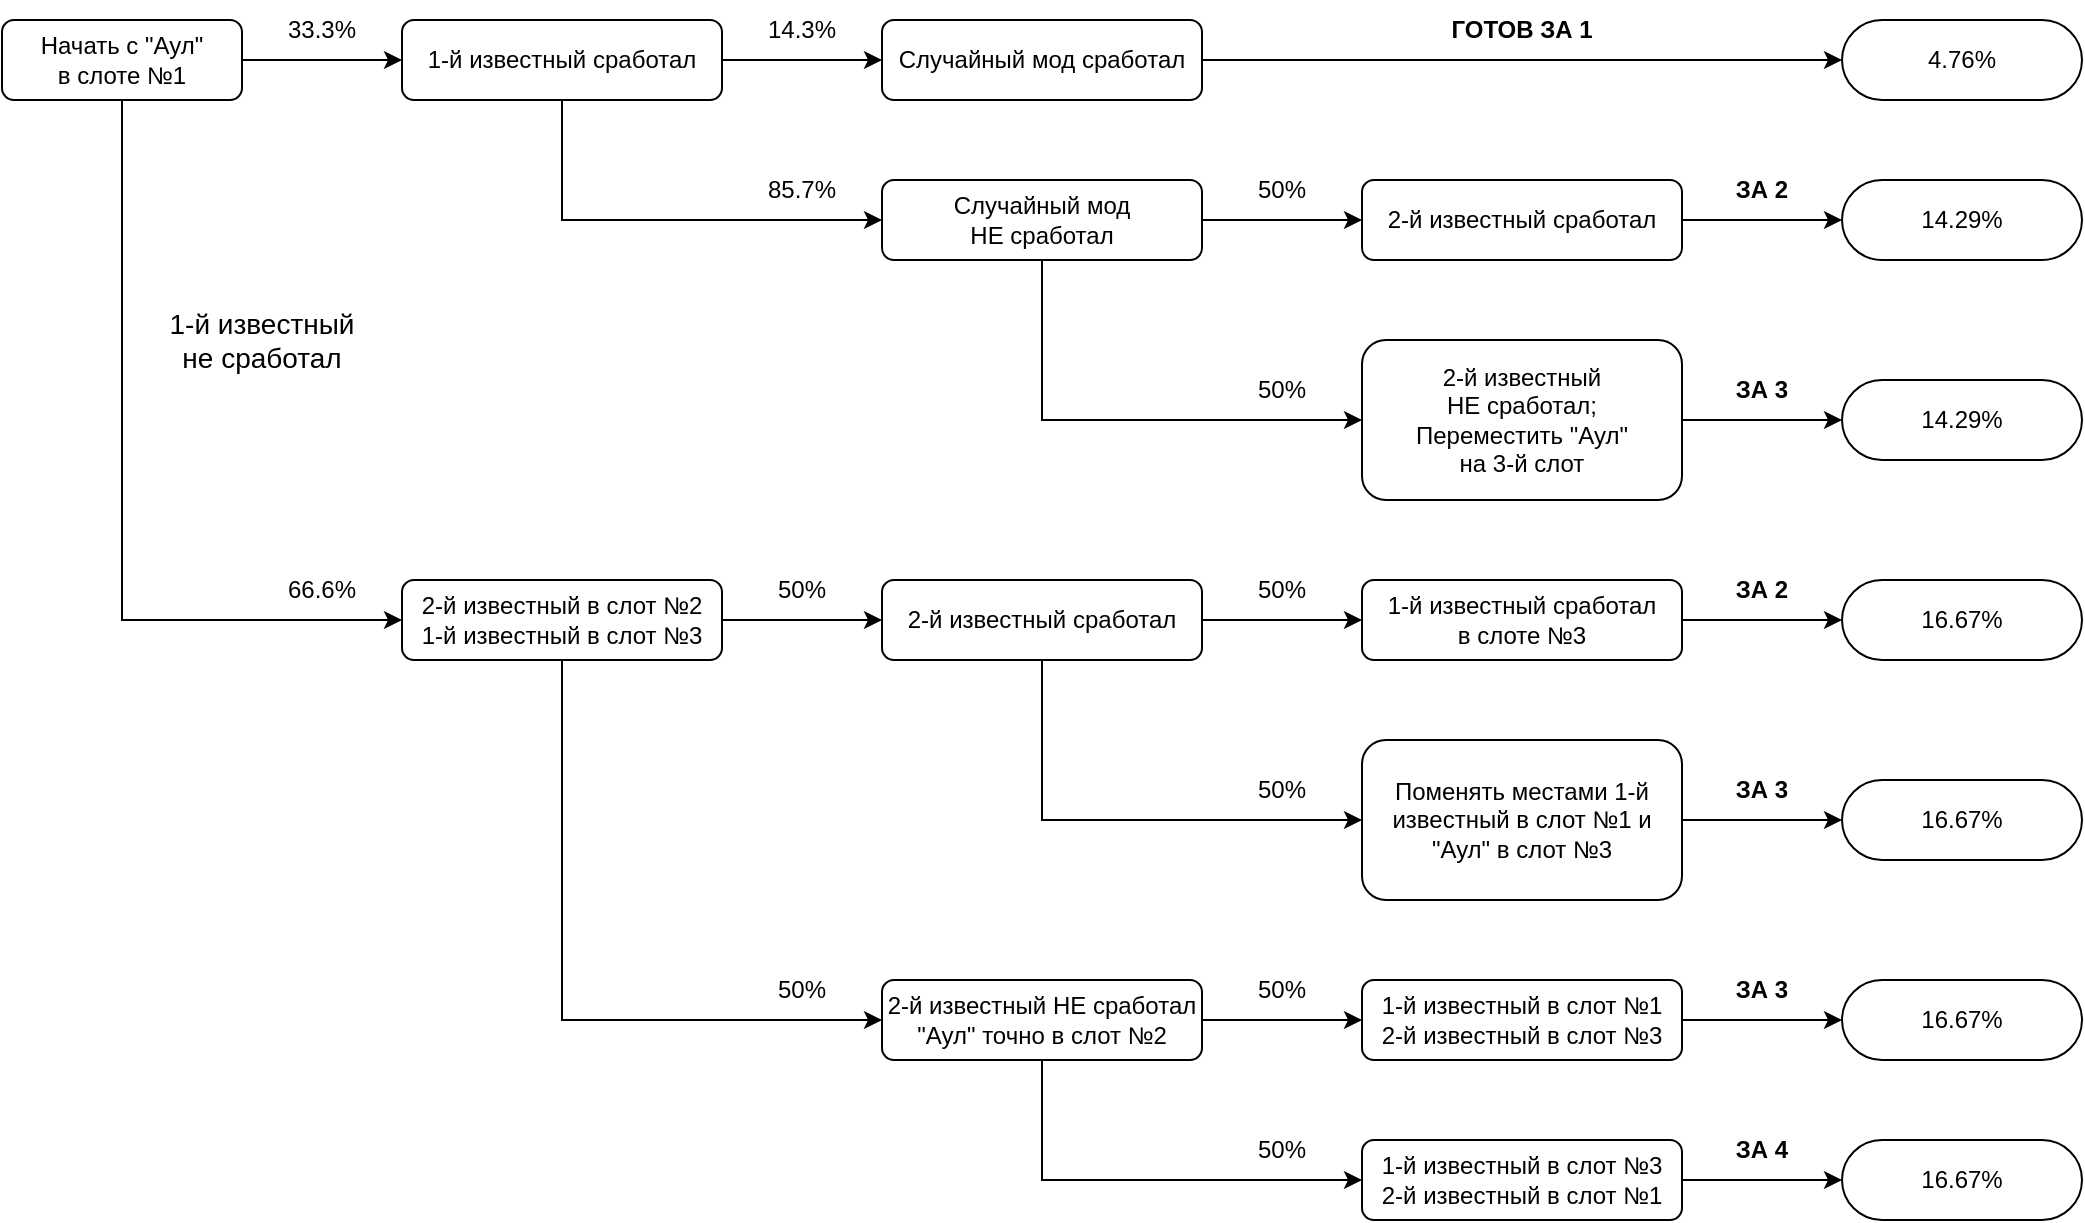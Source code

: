 <mxfile version="26.2.3">
  <diagram name="Страница — 1" id="rTsru66jcaErksvdFoFt">
    <mxGraphModel dx="1428" dy="769" grid="1" gridSize="10" guides="1" tooltips="1" connect="1" arrows="1" fold="1" page="1" pageScale="1" pageWidth="827" pageHeight="1169" math="0" shadow="0">
      <root>
        <mxCell id="0" />
        <mxCell id="1" parent="0" />
        <mxCell id="97fda4tvgliUyuYsYdo3-4" style="edgeStyle=orthogonalEdgeStyle;rounded=0;orthogonalLoop=1;jettySize=auto;html=1;exitX=1;exitY=0.5;exitDx=0;exitDy=0;" parent="1" source="97fda4tvgliUyuYsYdo3-1" target="97fda4tvgliUyuYsYdo3-2" edge="1">
          <mxGeometry relative="1" as="geometry" />
        </mxCell>
        <mxCell id="uQOkkvbZhb9CwiOwtQ7e-18" style="edgeStyle=orthogonalEdgeStyle;rounded=0;orthogonalLoop=1;jettySize=auto;html=1;exitX=0.5;exitY=1;exitDx=0;exitDy=0;entryX=0;entryY=0.5;entryDx=0;entryDy=0;" edge="1" parent="1" source="97fda4tvgliUyuYsYdo3-1" target="uQOkkvbZhb9CwiOwtQ7e-17">
          <mxGeometry relative="1" as="geometry" />
        </mxCell>
        <mxCell id="97fda4tvgliUyuYsYdo3-1" value="&lt;div&gt;Начать с &quot;Аул&quot;&lt;/div&gt;&lt;div&gt;в слоте №1&lt;/div&gt;" style="rounded=1;whiteSpace=wrap;html=1;" parent="1" vertex="1">
          <mxGeometry x="40" y="40" width="120" height="40" as="geometry" />
        </mxCell>
        <mxCell id="97fda4tvgliUyuYsYdo3-6" style="edgeStyle=orthogonalEdgeStyle;rounded=0;orthogonalLoop=1;jettySize=auto;html=1;exitX=1;exitY=0.5;exitDx=0;exitDy=0;entryX=0;entryY=0.5;entryDx=0;entryDy=0;" parent="1" source="97fda4tvgliUyuYsYdo3-2" target="97fda4tvgliUyuYsYdo3-5" edge="1">
          <mxGeometry relative="1" as="geometry" />
        </mxCell>
        <mxCell id="uQOkkvbZhb9CwiOwtQ7e-4" style="edgeStyle=orthogonalEdgeStyle;rounded=0;orthogonalLoop=1;jettySize=auto;html=1;exitX=0.5;exitY=1;exitDx=0;exitDy=0;entryX=0;entryY=0.5;entryDx=0;entryDy=0;" edge="1" parent="1" source="97fda4tvgliUyuYsYdo3-2" target="uQOkkvbZhb9CwiOwtQ7e-2">
          <mxGeometry relative="1" as="geometry" />
        </mxCell>
        <mxCell id="97fda4tvgliUyuYsYdo3-2" value="&lt;div&gt;1-й известный сработал&lt;/div&gt;" style="rounded=1;whiteSpace=wrap;html=1;" parent="1" vertex="1">
          <mxGeometry x="240" y="40" width="160" height="40" as="geometry" />
        </mxCell>
        <mxCell id="97fda4tvgliUyuYsYdo3-8" style="edgeStyle=orthogonalEdgeStyle;rounded=0;orthogonalLoop=1;jettySize=auto;html=1;exitX=1;exitY=0.5;exitDx=0;exitDy=0;entryX=0;entryY=0.5;entryDx=0;entryDy=0;" parent="1" source="97fda4tvgliUyuYsYdo3-5" target="97fda4tvgliUyuYsYdo3-7" edge="1">
          <mxGeometry relative="1" as="geometry" />
        </mxCell>
        <mxCell id="97fda4tvgliUyuYsYdo3-5" value="&lt;div&gt;Случайный мод сработал&lt;/div&gt;" style="rounded=1;whiteSpace=wrap;html=1;" parent="1" vertex="1">
          <mxGeometry x="480" y="40" width="160" height="40" as="geometry" />
        </mxCell>
        <mxCell id="97fda4tvgliUyuYsYdo3-7" value="4.76%" style="rounded=1;whiteSpace=wrap;html=1;arcSize=50;" parent="1" vertex="1">
          <mxGeometry x="960" y="40" width="120" height="40" as="geometry" />
        </mxCell>
        <mxCell id="97fda4tvgliUyuYsYdo3-9" value="85.7%" style="text;html=1;align=center;verticalAlign=middle;whiteSpace=wrap;rounded=0;" parent="1" vertex="1">
          <mxGeometry x="400" y="110" width="80" height="30" as="geometry" />
        </mxCell>
        <mxCell id="97fda4tvgliUyuYsYdo3-10" value="33.3%" style="text;html=1;align=center;verticalAlign=middle;whiteSpace=wrap;rounded=0;" parent="1" vertex="1">
          <mxGeometry x="160" y="30" width="80" height="30" as="geometry" />
        </mxCell>
        <mxCell id="uQOkkvbZhb9CwiOwtQ7e-1" value="&lt;b&gt;ГОТОВ ЗА 1&lt;/b&gt;" style="text;html=1;align=center;verticalAlign=middle;whiteSpace=wrap;rounded=0;" vertex="1" parent="1">
          <mxGeometry x="640" y="30" width="320" height="30" as="geometry" />
        </mxCell>
        <mxCell id="uQOkkvbZhb9CwiOwtQ7e-7" style="edgeStyle=orthogonalEdgeStyle;rounded=0;orthogonalLoop=1;jettySize=auto;html=1;exitX=1;exitY=0.5;exitDx=0;exitDy=0;entryX=0;entryY=0.5;entryDx=0;entryDy=0;" edge="1" parent="1" source="uQOkkvbZhb9CwiOwtQ7e-2" target="uQOkkvbZhb9CwiOwtQ7e-6">
          <mxGeometry relative="1" as="geometry" />
        </mxCell>
        <mxCell id="uQOkkvbZhb9CwiOwtQ7e-13" style="edgeStyle=orthogonalEdgeStyle;rounded=0;orthogonalLoop=1;jettySize=auto;html=1;exitX=0.5;exitY=1;exitDx=0;exitDy=0;entryX=0;entryY=0.5;entryDx=0;entryDy=0;" edge="1" parent="1" source="uQOkkvbZhb9CwiOwtQ7e-2" target="uQOkkvbZhb9CwiOwtQ7e-10">
          <mxGeometry relative="1" as="geometry" />
        </mxCell>
        <mxCell id="uQOkkvbZhb9CwiOwtQ7e-2" value="&lt;div&gt;Случайный мод&lt;/div&gt;&lt;div&gt;НЕ сработал&lt;/div&gt;" style="rounded=1;whiteSpace=wrap;html=1;" vertex="1" parent="1">
          <mxGeometry x="480" y="120" width="160" height="40" as="geometry" />
        </mxCell>
        <mxCell id="uQOkkvbZhb9CwiOwtQ7e-5" value="14.3%" style="text;html=1;align=center;verticalAlign=middle;whiteSpace=wrap;rounded=0;" vertex="1" parent="1">
          <mxGeometry x="400" y="30" width="80" height="30" as="geometry" />
        </mxCell>
        <mxCell id="uQOkkvbZhb9CwiOwtQ7e-9" style="edgeStyle=orthogonalEdgeStyle;rounded=0;orthogonalLoop=1;jettySize=auto;html=1;exitX=1;exitY=0.5;exitDx=0;exitDy=0;entryX=0;entryY=0.5;entryDx=0;entryDy=0;" edge="1" parent="1" source="uQOkkvbZhb9CwiOwtQ7e-6" target="uQOkkvbZhb9CwiOwtQ7e-8">
          <mxGeometry relative="1" as="geometry" />
        </mxCell>
        <mxCell id="uQOkkvbZhb9CwiOwtQ7e-6" value="&lt;div&gt;2-й известный сработал&lt;/div&gt;" style="rounded=1;whiteSpace=wrap;html=1;" vertex="1" parent="1">
          <mxGeometry x="720" y="120" width="160" height="40" as="geometry" />
        </mxCell>
        <mxCell id="uQOkkvbZhb9CwiOwtQ7e-8" value="14.29%" style="rounded=1;whiteSpace=wrap;html=1;arcSize=50;" vertex="1" parent="1">
          <mxGeometry x="960" y="120" width="120" height="40" as="geometry" />
        </mxCell>
        <mxCell id="uQOkkvbZhb9CwiOwtQ7e-12" style="edgeStyle=orthogonalEdgeStyle;rounded=0;orthogonalLoop=1;jettySize=auto;html=1;exitX=1;exitY=0.5;exitDx=0;exitDy=0;entryX=0;entryY=0.5;entryDx=0;entryDy=0;" edge="1" parent="1" source="uQOkkvbZhb9CwiOwtQ7e-10" target="uQOkkvbZhb9CwiOwtQ7e-11">
          <mxGeometry relative="1" as="geometry" />
        </mxCell>
        <mxCell id="uQOkkvbZhb9CwiOwtQ7e-10" value="&lt;div&gt;2-й известный&lt;/div&gt;&lt;div&gt;НЕ сработал;&lt;/div&gt;&lt;div&gt;Переместить &quot;Аул&quot;&lt;/div&gt;&lt;div&gt;на 3-й слот&lt;/div&gt;" style="rounded=1;whiteSpace=wrap;html=1;" vertex="1" parent="1">
          <mxGeometry x="720" y="200" width="160" height="80" as="geometry" />
        </mxCell>
        <mxCell id="uQOkkvbZhb9CwiOwtQ7e-11" value="14.29%" style="rounded=1;whiteSpace=wrap;html=1;arcSize=50;" vertex="1" parent="1">
          <mxGeometry x="960" y="220" width="120" height="40" as="geometry" />
        </mxCell>
        <mxCell id="uQOkkvbZhb9CwiOwtQ7e-25" style="edgeStyle=orthogonalEdgeStyle;rounded=0;orthogonalLoop=1;jettySize=auto;html=1;exitX=1;exitY=0.5;exitDx=0;exitDy=0;entryX=0;entryY=0.5;entryDx=0;entryDy=0;" edge="1" parent="1" source="uQOkkvbZhb9CwiOwtQ7e-14" target="uQOkkvbZhb9CwiOwtQ7e-23">
          <mxGeometry relative="1" as="geometry" />
        </mxCell>
        <mxCell id="uQOkkvbZhb9CwiOwtQ7e-14" value="&lt;div&gt;1-й известный сработал&lt;/div&gt;&lt;div&gt;в слоте №3&lt;/div&gt;" style="rounded=1;whiteSpace=wrap;html=1;" vertex="1" parent="1">
          <mxGeometry x="720" y="320" width="160" height="40" as="geometry" />
        </mxCell>
        <mxCell id="uQOkkvbZhb9CwiOwtQ7e-20" style="edgeStyle=orthogonalEdgeStyle;rounded=0;orthogonalLoop=1;jettySize=auto;html=1;exitX=1;exitY=0.5;exitDx=0;exitDy=0;entryX=0;entryY=0.5;entryDx=0;entryDy=0;" edge="1" parent="1" source="uQOkkvbZhb9CwiOwtQ7e-16" target="uQOkkvbZhb9CwiOwtQ7e-14">
          <mxGeometry relative="1" as="geometry" />
        </mxCell>
        <mxCell id="uQOkkvbZhb9CwiOwtQ7e-22" style="edgeStyle=orthogonalEdgeStyle;rounded=0;orthogonalLoop=1;jettySize=auto;html=1;exitX=0.5;exitY=1;exitDx=0;exitDy=0;entryX=0;entryY=0.5;entryDx=0;entryDy=0;" edge="1" parent="1" source="uQOkkvbZhb9CwiOwtQ7e-16" target="uQOkkvbZhb9CwiOwtQ7e-21">
          <mxGeometry relative="1" as="geometry" />
        </mxCell>
        <mxCell id="uQOkkvbZhb9CwiOwtQ7e-16" value="&lt;div&gt;2-й известный сработал&lt;/div&gt;" style="rounded=1;whiteSpace=wrap;html=1;" vertex="1" parent="1">
          <mxGeometry x="480" y="320" width="160" height="40" as="geometry" />
        </mxCell>
        <mxCell id="uQOkkvbZhb9CwiOwtQ7e-19" style="edgeStyle=orthogonalEdgeStyle;rounded=0;orthogonalLoop=1;jettySize=auto;html=1;exitX=1;exitY=0.5;exitDx=0;exitDy=0;entryX=0;entryY=0.5;entryDx=0;entryDy=0;" edge="1" parent="1" source="uQOkkvbZhb9CwiOwtQ7e-17" target="uQOkkvbZhb9CwiOwtQ7e-16">
          <mxGeometry relative="1" as="geometry" />
        </mxCell>
        <mxCell id="uQOkkvbZhb9CwiOwtQ7e-34" style="edgeStyle=orthogonalEdgeStyle;rounded=0;orthogonalLoop=1;jettySize=auto;html=1;exitX=0.5;exitY=1;exitDx=0;exitDy=0;entryX=0;entryY=0.5;entryDx=0;entryDy=0;" edge="1" parent="1" source="uQOkkvbZhb9CwiOwtQ7e-17" target="uQOkkvbZhb9CwiOwtQ7e-29">
          <mxGeometry relative="1" as="geometry" />
        </mxCell>
        <mxCell id="uQOkkvbZhb9CwiOwtQ7e-17" value="&lt;div&gt;2-й известный в слот №2&lt;/div&gt;&lt;div&gt;&lt;div&gt;1-й известный в слот №3&lt;/div&gt;&lt;/div&gt;" style="rounded=1;whiteSpace=wrap;html=1;" vertex="1" parent="1">
          <mxGeometry x="240" y="320" width="160" height="40" as="geometry" />
        </mxCell>
        <mxCell id="uQOkkvbZhb9CwiOwtQ7e-26" style="edgeStyle=orthogonalEdgeStyle;rounded=0;orthogonalLoop=1;jettySize=auto;html=1;exitX=1;exitY=0.5;exitDx=0;exitDy=0;entryX=0;entryY=0.5;entryDx=0;entryDy=0;" edge="1" parent="1" source="uQOkkvbZhb9CwiOwtQ7e-21" target="uQOkkvbZhb9CwiOwtQ7e-24">
          <mxGeometry relative="1" as="geometry" />
        </mxCell>
        <mxCell id="uQOkkvbZhb9CwiOwtQ7e-21" value="&lt;div&gt;Поменять местами 1-й&lt;/div&gt;&lt;div&gt;известный в слот №1 и&lt;/div&gt;&lt;div&gt;&quot;Аул&quot; в слот №3&lt;/div&gt;" style="rounded=1;whiteSpace=wrap;html=1;" vertex="1" parent="1">
          <mxGeometry x="720" y="400" width="160" height="80" as="geometry" />
        </mxCell>
        <mxCell id="uQOkkvbZhb9CwiOwtQ7e-23" value="16.67%" style="rounded=1;whiteSpace=wrap;html=1;arcSize=50;" vertex="1" parent="1">
          <mxGeometry x="960" y="320" width="120" height="40" as="geometry" />
        </mxCell>
        <mxCell id="uQOkkvbZhb9CwiOwtQ7e-24" value="16.67%" style="rounded=1;whiteSpace=wrap;html=1;arcSize=50;" vertex="1" parent="1">
          <mxGeometry x="960" y="420" width="120" height="40" as="geometry" />
        </mxCell>
        <mxCell id="uQOkkvbZhb9CwiOwtQ7e-27" value="50%" style="text;html=1;align=center;verticalAlign=middle;whiteSpace=wrap;rounded=0;" vertex="1" parent="1">
          <mxGeometry x="400" y="310" width="80" height="30" as="geometry" />
        </mxCell>
        <mxCell id="uQOkkvbZhb9CwiOwtQ7e-28" value="&lt;div&gt;&lt;font style=&quot;font-size: 14px;&quot;&gt;1-й известный&lt;/font&gt;&lt;/div&gt;&lt;div&gt;&lt;font style=&quot;font-size: 14px;&quot;&gt;не сработал&lt;/font&gt;&lt;/div&gt;" style="text;html=1;align=center;verticalAlign=middle;whiteSpace=wrap;rounded=0;" vertex="1" parent="1">
          <mxGeometry x="100" y="160" width="140" height="80" as="geometry" />
        </mxCell>
        <mxCell id="uQOkkvbZhb9CwiOwtQ7e-35" style="edgeStyle=orthogonalEdgeStyle;rounded=0;orthogonalLoop=1;jettySize=auto;html=1;exitX=1;exitY=0.5;exitDx=0;exitDy=0;entryX=0;entryY=0.5;entryDx=0;entryDy=0;" edge="1" parent="1" source="uQOkkvbZhb9CwiOwtQ7e-29" target="uQOkkvbZhb9CwiOwtQ7e-30">
          <mxGeometry relative="1" as="geometry" />
        </mxCell>
        <mxCell id="uQOkkvbZhb9CwiOwtQ7e-36" style="edgeStyle=orthogonalEdgeStyle;rounded=0;orthogonalLoop=1;jettySize=auto;html=1;exitX=0.5;exitY=1;exitDx=0;exitDy=0;entryX=0;entryY=0.5;entryDx=0;entryDy=0;" edge="1" parent="1" source="uQOkkvbZhb9CwiOwtQ7e-29" target="uQOkkvbZhb9CwiOwtQ7e-31">
          <mxGeometry relative="1" as="geometry" />
        </mxCell>
        <mxCell id="uQOkkvbZhb9CwiOwtQ7e-29" value="&lt;div&gt;2-й известный НЕ сработал&lt;/div&gt;&lt;div&gt;&quot;Аул&quot; точно в слот №2&lt;/div&gt;" style="rounded=1;whiteSpace=wrap;html=1;" vertex="1" parent="1">
          <mxGeometry x="480" y="520" width="160" height="40" as="geometry" />
        </mxCell>
        <mxCell id="uQOkkvbZhb9CwiOwtQ7e-37" style="edgeStyle=orthogonalEdgeStyle;rounded=0;orthogonalLoop=1;jettySize=auto;html=1;exitX=1;exitY=0.5;exitDx=0;exitDy=0;entryX=0;entryY=0.5;entryDx=0;entryDy=0;" edge="1" parent="1" source="uQOkkvbZhb9CwiOwtQ7e-30" target="uQOkkvbZhb9CwiOwtQ7e-32">
          <mxGeometry relative="1" as="geometry" />
        </mxCell>
        <mxCell id="uQOkkvbZhb9CwiOwtQ7e-30" value="&lt;div&gt;1-й известный в слот №1&lt;/div&gt;&lt;div&gt;2-й известный в слот №3&lt;/div&gt;" style="rounded=1;whiteSpace=wrap;html=1;" vertex="1" parent="1">
          <mxGeometry x="720" y="520" width="160" height="40" as="geometry" />
        </mxCell>
        <mxCell id="uQOkkvbZhb9CwiOwtQ7e-38" style="edgeStyle=orthogonalEdgeStyle;rounded=0;orthogonalLoop=1;jettySize=auto;html=1;exitX=1;exitY=0.5;exitDx=0;exitDy=0;entryX=0;entryY=0.5;entryDx=0;entryDy=0;" edge="1" parent="1" source="uQOkkvbZhb9CwiOwtQ7e-31" target="uQOkkvbZhb9CwiOwtQ7e-33">
          <mxGeometry relative="1" as="geometry" />
        </mxCell>
        <mxCell id="uQOkkvbZhb9CwiOwtQ7e-31" value="&lt;div&gt;1-й известный в слот №3&lt;/div&gt;&lt;div&gt;2-й известный в слот №1&lt;/div&gt;" style="rounded=1;whiteSpace=wrap;html=1;" vertex="1" parent="1">
          <mxGeometry x="720" y="600" width="160" height="40" as="geometry" />
        </mxCell>
        <mxCell id="uQOkkvbZhb9CwiOwtQ7e-32" value="16.67%" style="rounded=1;whiteSpace=wrap;html=1;arcSize=50;" vertex="1" parent="1">
          <mxGeometry x="960" y="520" width="120" height="40" as="geometry" />
        </mxCell>
        <mxCell id="uQOkkvbZhb9CwiOwtQ7e-33" value="16.67%" style="rounded=1;whiteSpace=wrap;html=1;arcSize=50;" vertex="1" parent="1">
          <mxGeometry x="960" y="600" width="120" height="40" as="geometry" />
        </mxCell>
        <mxCell id="uQOkkvbZhb9CwiOwtQ7e-39" value="&lt;b&gt;ЗА 2&lt;/b&gt;" style="text;html=1;align=center;verticalAlign=middle;whiteSpace=wrap;rounded=0;" vertex="1" parent="1">
          <mxGeometry x="880" y="110" width="80" height="30" as="geometry" />
        </mxCell>
        <mxCell id="uQOkkvbZhb9CwiOwtQ7e-40" value="&lt;b&gt;ЗА 2&lt;/b&gt;" style="text;html=1;align=center;verticalAlign=middle;whiteSpace=wrap;rounded=0;" vertex="1" parent="1">
          <mxGeometry x="880" y="310" width="80" height="30" as="geometry" />
        </mxCell>
        <mxCell id="uQOkkvbZhb9CwiOwtQ7e-41" value="&lt;b&gt;ЗА 3&lt;/b&gt;" style="text;html=1;align=center;verticalAlign=middle;whiteSpace=wrap;rounded=0;" vertex="1" parent="1">
          <mxGeometry x="880" y="210" width="80" height="30" as="geometry" />
        </mxCell>
        <mxCell id="uQOkkvbZhb9CwiOwtQ7e-42" value="&lt;b&gt;ЗА 3&lt;/b&gt;" style="text;html=1;align=center;verticalAlign=middle;whiteSpace=wrap;rounded=0;" vertex="1" parent="1">
          <mxGeometry x="880" y="410" width="80" height="30" as="geometry" />
        </mxCell>
        <mxCell id="uQOkkvbZhb9CwiOwtQ7e-44" value="&lt;b&gt;ЗА 3&lt;/b&gt;" style="text;html=1;align=center;verticalAlign=middle;whiteSpace=wrap;rounded=0;" vertex="1" parent="1">
          <mxGeometry x="880" y="510" width="80" height="30" as="geometry" />
        </mxCell>
        <mxCell id="uQOkkvbZhb9CwiOwtQ7e-45" value="&lt;b&gt;ЗА 4&lt;/b&gt;" style="text;html=1;align=center;verticalAlign=middle;whiteSpace=wrap;rounded=0;" vertex="1" parent="1">
          <mxGeometry x="880" y="590" width="80" height="30" as="geometry" />
        </mxCell>
        <mxCell id="uQOkkvbZhb9CwiOwtQ7e-46" value="66.6%" style="text;html=1;align=center;verticalAlign=middle;whiteSpace=wrap;rounded=0;" vertex="1" parent="1">
          <mxGeometry x="160" y="310" width="80" height="30" as="geometry" />
        </mxCell>
        <mxCell id="uQOkkvbZhb9CwiOwtQ7e-47" value="50%" style="text;html=1;align=center;verticalAlign=middle;whiteSpace=wrap;rounded=0;" vertex="1" parent="1">
          <mxGeometry x="400" y="510" width="80" height="30" as="geometry" />
        </mxCell>
        <mxCell id="uQOkkvbZhb9CwiOwtQ7e-48" value="50%" style="text;html=1;align=center;verticalAlign=middle;whiteSpace=wrap;rounded=0;" vertex="1" parent="1">
          <mxGeometry x="640" y="310" width="80" height="30" as="geometry" />
        </mxCell>
        <mxCell id="uQOkkvbZhb9CwiOwtQ7e-50" value="50%" style="text;html=1;align=center;verticalAlign=middle;whiteSpace=wrap;rounded=0;" vertex="1" parent="1">
          <mxGeometry x="640" y="410" width="80" height="30" as="geometry" />
        </mxCell>
        <mxCell id="uQOkkvbZhb9CwiOwtQ7e-51" value="50%" style="text;html=1;align=center;verticalAlign=middle;whiteSpace=wrap;rounded=0;" vertex="1" parent="1">
          <mxGeometry x="640" y="510" width="80" height="30" as="geometry" />
        </mxCell>
        <mxCell id="uQOkkvbZhb9CwiOwtQ7e-52" value="50%" style="text;html=1;align=center;verticalAlign=middle;whiteSpace=wrap;rounded=0;" vertex="1" parent="1">
          <mxGeometry x="640" y="590" width="80" height="30" as="geometry" />
        </mxCell>
        <mxCell id="uQOkkvbZhb9CwiOwtQ7e-55" value="50%" style="text;html=1;align=center;verticalAlign=middle;whiteSpace=wrap;rounded=0;" vertex="1" parent="1">
          <mxGeometry x="640" y="210" width="80" height="30" as="geometry" />
        </mxCell>
        <mxCell id="uQOkkvbZhb9CwiOwtQ7e-56" value="50%" style="text;html=1;align=center;verticalAlign=middle;whiteSpace=wrap;rounded=0;" vertex="1" parent="1">
          <mxGeometry x="640" y="110" width="80" height="30" as="geometry" />
        </mxCell>
      </root>
    </mxGraphModel>
  </diagram>
</mxfile>
